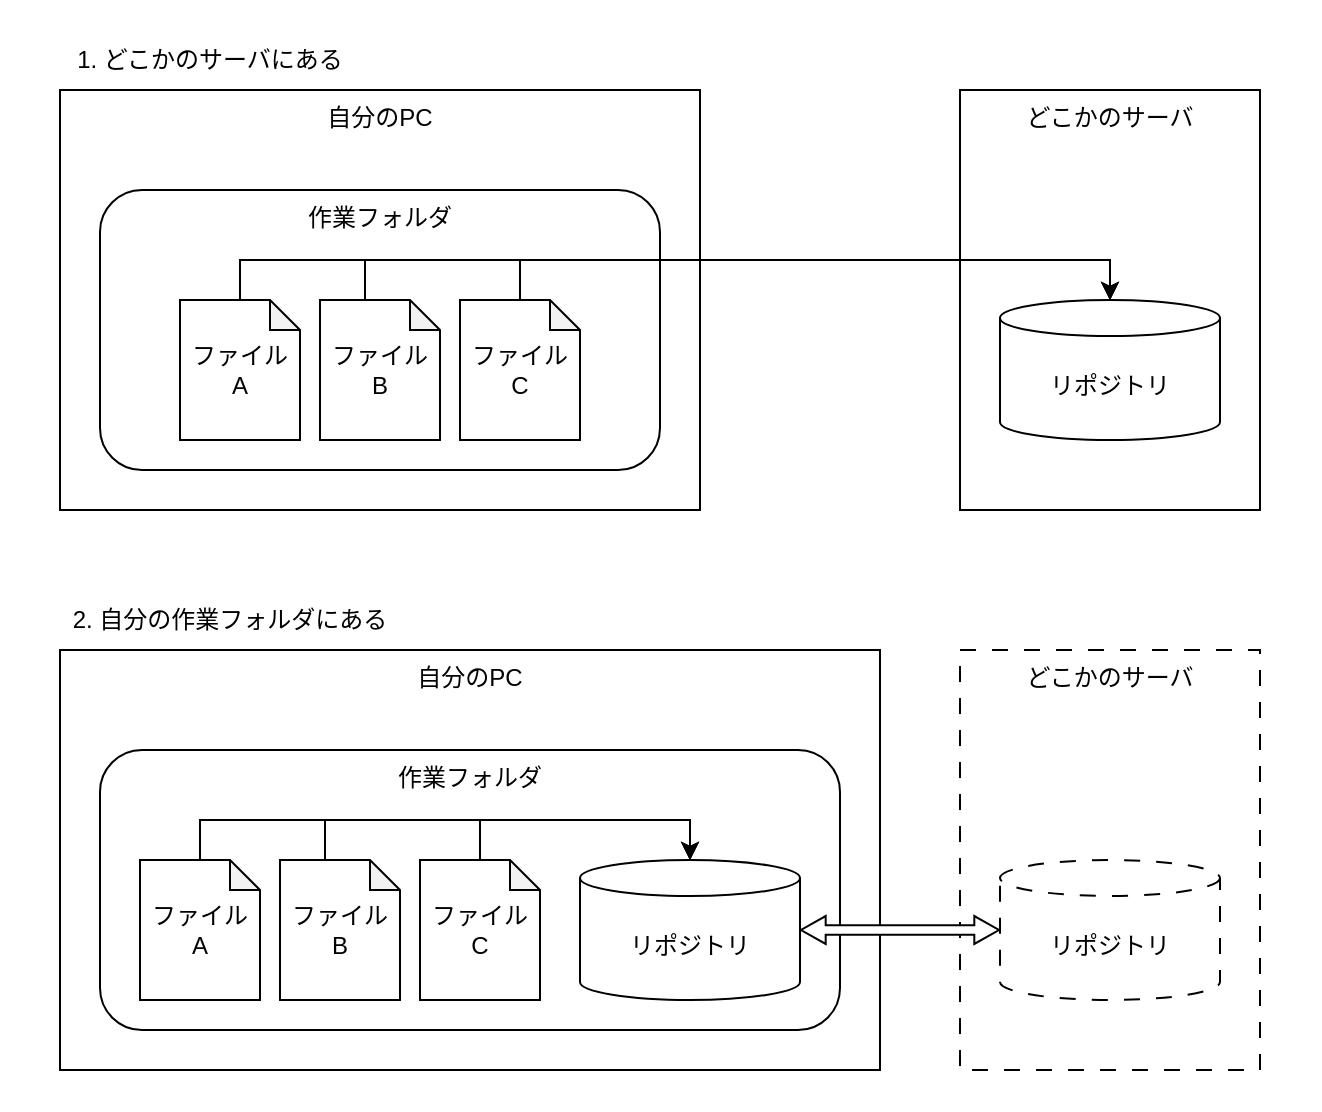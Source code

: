<mxfile version="26.0.2">
  <diagram name="ページ1" id="I-uyIOCiTyLhwEo3uXYu">
    <mxGraphModel dx="1307" dy="1070" grid="1" gridSize="10" guides="1" tooltips="1" connect="1" arrows="1" fold="1" page="1" pageScale="1" pageWidth="827" pageHeight="1169" math="0" shadow="0">
      <root>
        <mxCell id="0" />
        <mxCell id="1" parent="0" />
        <mxCell id="LMEVHzXxAG1LCoHwzfnT-29" value="" style="rounded=0;whiteSpace=wrap;html=1;strokeColor=none;" vertex="1" parent="1">
          <mxGeometry width="660" height="555" as="geometry" />
        </mxCell>
        <mxCell id="LMEVHzXxAG1LCoHwzfnT-25" value="どこかのサーバ" style="rounded=0;whiteSpace=wrap;html=1;verticalAlign=top;" vertex="1" parent="1">
          <mxGeometry x="480" y="45" width="150" height="210" as="geometry" />
        </mxCell>
        <mxCell id="LMEVHzXxAG1LCoHwzfnT-15" value="自分のPC" style="rounded=0;whiteSpace=wrap;html=1;verticalAlign=top;" vertex="1" parent="1">
          <mxGeometry x="30" y="325" width="410" height="210" as="geometry" />
        </mxCell>
        <mxCell id="LMEVHzXxAG1LCoHwzfnT-1" value="作業フォルダ" style="rounded=1;whiteSpace=wrap;html=1;verticalAlign=top;" vertex="1" parent="1">
          <mxGeometry x="50" y="375" width="370" height="140" as="geometry" />
        </mxCell>
        <mxCell id="LMEVHzXxAG1LCoHwzfnT-3" value="リポジトリ" style="shape=cylinder3;whiteSpace=wrap;html=1;boundedLbl=1;backgroundOutline=1;size=9;" vertex="1" parent="1">
          <mxGeometry x="290" y="430" width="110" height="70" as="geometry" />
        </mxCell>
        <mxCell id="LMEVHzXxAG1LCoHwzfnT-7" value="&lt;div&gt;&lt;span style=&quot;background-color: transparent; color: light-dark(rgb(0, 0, 0), rgb(255, 255, 255));&quot;&gt;ファイル&lt;/span&gt;&lt;/div&gt;&lt;div&gt;A&lt;/div&gt;" style="shape=note;whiteSpace=wrap;html=1;backgroundOutline=1;darkOpacity=0.05;size=15;" vertex="1" parent="1">
          <mxGeometry x="70" y="430" width="60" height="70" as="geometry" />
        </mxCell>
        <mxCell id="LMEVHzXxAG1LCoHwzfnT-8" value="&lt;div&gt;&lt;span style=&quot;background-color: transparent; color: light-dark(rgb(0, 0, 0), rgb(255, 255, 255));&quot;&gt;ファイル&lt;/span&gt;&lt;/div&gt;&lt;div&gt;B&lt;/div&gt;" style="shape=note;whiteSpace=wrap;html=1;backgroundOutline=1;darkOpacity=0.05;size=15;" vertex="1" parent="1">
          <mxGeometry x="140" y="430" width="60" height="70" as="geometry" />
        </mxCell>
        <mxCell id="LMEVHzXxAG1LCoHwzfnT-9" value="&lt;div&gt;&lt;span style=&quot;background-color: transparent; color: light-dark(rgb(0, 0, 0), rgb(255, 255, 255));&quot;&gt;ファイル&lt;/span&gt;&lt;/div&gt;&lt;div&gt;C&lt;/div&gt;" style="shape=note;whiteSpace=wrap;html=1;backgroundOutline=1;darkOpacity=0.05;size=15;" vertex="1" parent="1">
          <mxGeometry x="210" y="430" width="60" height="70" as="geometry" />
        </mxCell>
        <mxCell id="LMEVHzXxAG1LCoHwzfnT-11" style="edgeStyle=orthogonalEdgeStyle;rounded=0;orthogonalLoop=1;jettySize=auto;html=1;exitX=0.5;exitY=0;exitDx=0;exitDy=0;exitPerimeter=0;entryX=0.5;entryY=0;entryDx=0;entryDy=0;entryPerimeter=0;" edge="1" parent="1" source="LMEVHzXxAG1LCoHwzfnT-7" target="LMEVHzXxAG1LCoHwzfnT-3">
          <mxGeometry relative="1" as="geometry" />
        </mxCell>
        <mxCell id="LMEVHzXxAG1LCoHwzfnT-12" style="edgeStyle=orthogonalEdgeStyle;rounded=0;orthogonalLoop=1;jettySize=auto;html=1;entryX=0.5;entryY=0;entryDx=0;entryDy=0;entryPerimeter=0;exitX=0;exitY=0;exitDx=22.5;exitDy=0;exitPerimeter=0;" edge="1" parent="1" source="LMEVHzXxAG1LCoHwzfnT-8" target="LMEVHzXxAG1LCoHwzfnT-3">
          <mxGeometry relative="1" as="geometry" />
        </mxCell>
        <mxCell id="LMEVHzXxAG1LCoHwzfnT-13" style="edgeStyle=orthogonalEdgeStyle;rounded=0;orthogonalLoop=1;jettySize=auto;html=1;entryX=0.5;entryY=0;entryDx=0;entryDy=0;entryPerimeter=0;exitX=0.5;exitY=0;exitDx=0;exitDy=0;exitPerimeter=0;" edge="1" parent="1" source="LMEVHzXxAG1LCoHwzfnT-9" target="LMEVHzXxAG1LCoHwzfnT-3">
          <mxGeometry relative="1" as="geometry" />
        </mxCell>
        <mxCell id="LMEVHzXxAG1LCoHwzfnT-16" value="自分のPC" style="rounded=0;whiteSpace=wrap;html=1;verticalAlign=top;" vertex="1" parent="1">
          <mxGeometry x="30" y="45" width="320" height="210" as="geometry" />
        </mxCell>
        <mxCell id="LMEVHzXxAG1LCoHwzfnT-17" value="作業フォルダ" style="rounded=1;whiteSpace=wrap;html=1;verticalAlign=top;" vertex="1" parent="1">
          <mxGeometry x="50" y="95" width="280" height="140" as="geometry" />
        </mxCell>
        <mxCell id="LMEVHzXxAG1LCoHwzfnT-18" value="リポジトリ" style="shape=cylinder3;whiteSpace=wrap;html=1;boundedLbl=1;backgroundOutline=1;size=9;" vertex="1" parent="1">
          <mxGeometry x="500" y="150" width="110" height="70" as="geometry" />
        </mxCell>
        <mxCell id="LMEVHzXxAG1LCoHwzfnT-19" value="&lt;div&gt;&lt;span style=&quot;background-color: transparent; color: light-dark(rgb(0, 0, 0), rgb(255, 255, 255));&quot;&gt;ファイル&lt;/span&gt;&lt;/div&gt;&lt;div&gt;A&lt;/div&gt;" style="shape=note;whiteSpace=wrap;html=1;backgroundOutline=1;darkOpacity=0.05;size=15;" vertex="1" parent="1">
          <mxGeometry x="90" y="150" width="60" height="70" as="geometry" />
        </mxCell>
        <mxCell id="LMEVHzXxAG1LCoHwzfnT-20" value="&lt;div&gt;&lt;span style=&quot;background-color: transparent; color: light-dark(rgb(0, 0, 0), rgb(255, 255, 255));&quot;&gt;ファイル&lt;/span&gt;&lt;/div&gt;&lt;div&gt;B&lt;/div&gt;" style="shape=note;whiteSpace=wrap;html=1;backgroundOutline=1;darkOpacity=0.05;size=15;" vertex="1" parent="1">
          <mxGeometry x="160" y="150" width="60" height="70" as="geometry" />
        </mxCell>
        <mxCell id="LMEVHzXxAG1LCoHwzfnT-21" value="&lt;div&gt;&lt;span style=&quot;background-color: transparent; color: light-dark(rgb(0, 0, 0), rgb(255, 255, 255));&quot;&gt;ファイル&lt;/span&gt;&lt;/div&gt;&lt;div&gt;C&lt;/div&gt;" style="shape=note;whiteSpace=wrap;html=1;backgroundOutline=1;darkOpacity=0.05;size=15;" vertex="1" parent="1">
          <mxGeometry x="230" y="150" width="60" height="70" as="geometry" />
        </mxCell>
        <mxCell id="LMEVHzXxAG1LCoHwzfnT-22" style="edgeStyle=orthogonalEdgeStyle;rounded=0;orthogonalLoop=1;jettySize=auto;html=1;exitX=0.5;exitY=0;exitDx=0;exitDy=0;exitPerimeter=0;entryX=0.5;entryY=0;entryDx=0;entryDy=0;entryPerimeter=0;" edge="1" source="LMEVHzXxAG1LCoHwzfnT-19" target="LMEVHzXxAG1LCoHwzfnT-18" parent="1">
          <mxGeometry relative="1" as="geometry" />
        </mxCell>
        <mxCell id="LMEVHzXxAG1LCoHwzfnT-23" style="edgeStyle=orthogonalEdgeStyle;rounded=0;orthogonalLoop=1;jettySize=auto;html=1;entryX=0.5;entryY=0;entryDx=0;entryDy=0;entryPerimeter=0;exitX=0;exitY=0;exitDx=22.5;exitDy=0;exitPerimeter=0;" edge="1" source="LMEVHzXxAG1LCoHwzfnT-20" target="LMEVHzXxAG1LCoHwzfnT-18" parent="1">
          <mxGeometry relative="1" as="geometry" />
        </mxCell>
        <mxCell id="LMEVHzXxAG1LCoHwzfnT-24" style="edgeStyle=orthogonalEdgeStyle;rounded=0;orthogonalLoop=1;jettySize=auto;html=1;entryX=0.5;entryY=0;entryDx=0;entryDy=0;entryPerimeter=0;exitX=0.5;exitY=0;exitDx=0;exitDy=0;exitPerimeter=0;" edge="1" source="LMEVHzXxAG1LCoHwzfnT-21" target="LMEVHzXxAG1LCoHwzfnT-18" parent="1">
          <mxGeometry relative="1" as="geometry" />
        </mxCell>
        <mxCell id="LMEVHzXxAG1LCoHwzfnT-27" value="1. どこかのサーバにある" style="text;html=1;align=center;verticalAlign=middle;whiteSpace=wrap;rounded=0;" vertex="1" parent="1">
          <mxGeometry x="30" y="15" width="150" height="30" as="geometry" />
        </mxCell>
        <mxCell id="LMEVHzXxAG1LCoHwzfnT-28" value="2. 自分の作業フォルダにある" style="text;html=1;align=center;verticalAlign=middle;whiteSpace=wrap;rounded=0;" vertex="1" parent="1">
          <mxGeometry x="30" y="295" width="170" height="30" as="geometry" />
        </mxCell>
        <mxCell id="LMEVHzXxAG1LCoHwzfnT-34" value="どこかのサーバ" style="rounded=0;whiteSpace=wrap;html=1;verticalAlign=top;dashed=1;dashPattern=8 8;" vertex="1" parent="1">
          <mxGeometry x="480" y="325" width="150" height="210" as="geometry" />
        </mxCell>
        <mxCell id="LMEVHzXxAG1LCoHwzfnT-35" value="リポジトリ" style="shape=cylinder3;whiteSpace=wrap;html=1;boundedLbl=1;backgroundOutline=1;size=9;dashed=1;dashPattern=8 8;" vertex="1" parent="1">
          <mxGeometry x="500" y="430" width="110" height="70" as="geometry" />
        </mxCell>
        <mxCell id="LMEVHzXxAG1LCoHwzfnT-36" value="" style="shape=flexArrow;endArrow=classic;startArrow=classic;html=1;rounded=0;exitX=1;exitY=0.5;exitDx=0;exitDy=0;exitPerimeter=0;entryX=0;entryY=0.5;entryDx=0;entryDy=0;entryPerimeter=0;fillColor=default;width=4.839;startSize=3.781;endSize=3.781;startWidth=8.127;endWidth=8.127;" edge="1" parent="1" source="LMEVHzXxAG1LCoHwzfnT-3" target="LMEVHzXxAG1LCoHwzfnT-35">
          <mxGeometry width="100" height="100" relative="1" as="geometry">
            <mxPoint x="600" y="500" as="sourcePoint" />
            <mxPoint x="700" y="400" as="targetPoint" />
          </mxGeometry>
        </mxCell>
      </root>
    </mxGraphModel>
  </diagram>
</mxfile>
